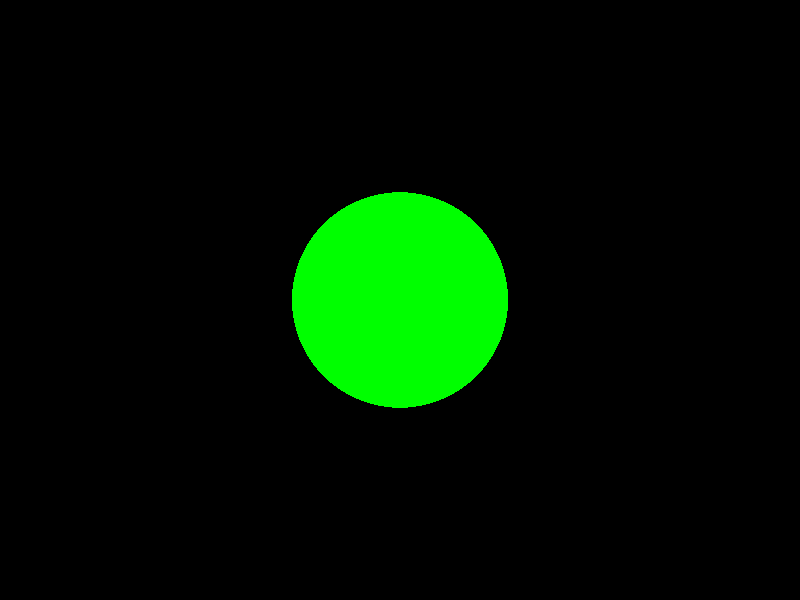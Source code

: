 #include "colors.inc"
camera {
    location <0, 1, 0>
    look_at <2, 1, 2>
}

light_source {
    <-1, -1, 0>
    color rgb <1, 1, 1>
}

sphere {
    <2, 1, 2>, 0.5
    pigment { color Green }
}

